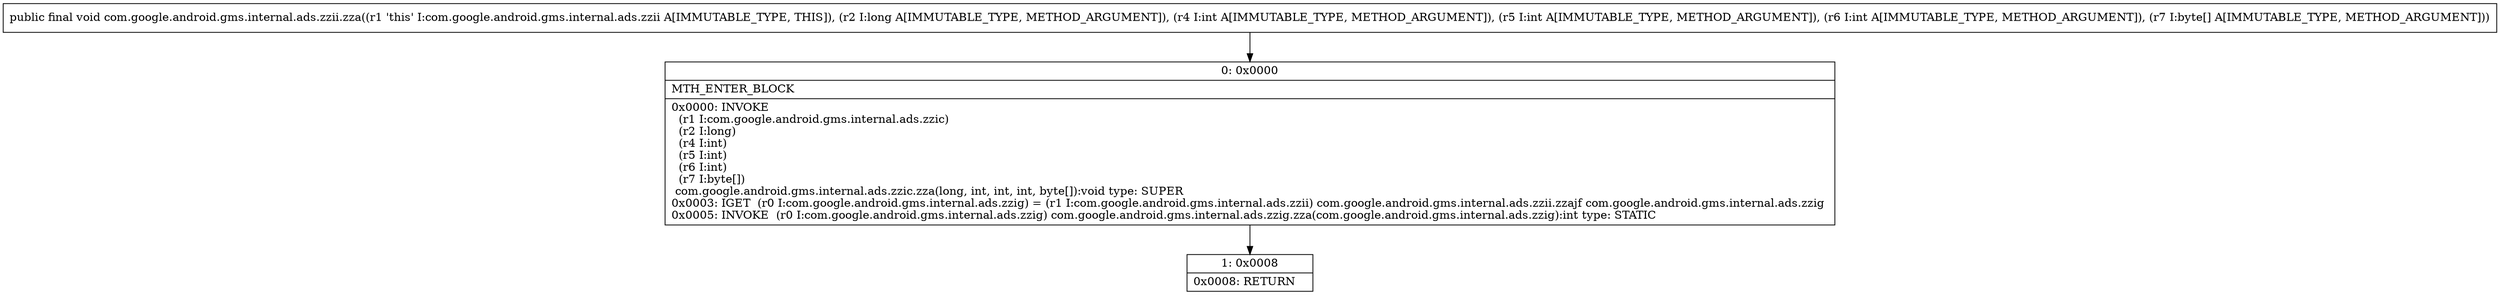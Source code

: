digraph "CFG forcom.google.android.gms.internal.ads.zzii.zza(JIII[B)V" {
Node_0 [shape=record,label="{0\:\ 0x0000|MTH_ENTER_BLOCK\l|0x0000: INVOKE  \l  (r1 I:com.google.android.gms.internal.ads.zzic)\l  (r2 I:long)\l  (r4 I:int)\l  (r5 I:int)\l  (r6 I:int)\l  (r7 I:byte[])\l com.google.android.gms.internal.ads.zzic.zza(long, int, int, int, byte[]):void type: SUPER \l0x0003: IGET  (r0 I:com.google.android.gms.internal.ads.zzig) = (r1 I:com.google.android.gms.internal.ads.zzii) com.google.android.gms.internal.ads.zzii.zzajf com.google.android.gms.internal.ads.zzig \l0x0005: INVOKE  (r0 I:com.google.android.gms.internal.ads.zzig) com.google.android.gms.internal.ads.zzig.zza(com.google.android.gms.internal.ads.zzig):int type: STATIC \l}"];
Node_1 [shape=record,label="{1\:\ 0x0008|0x0008: RETURN   \l}"];
MethodNode[shape=record,label="{public final void com.google.android.gms.internal.ads.zzii.zza((r1 'this' I:com.google.android.gms.internal.ads.zzii A[IMMUTABLE_TYPE, THIS]), (r2 I:long A[IMMUTABLE_TYPE, METHOD_ARGUMENT]), (r4 I:int A[IMMUTABLE_TYPE, METHOD_ARGUMENT]), (r5 I:int A[IMMUTABLE_TYPE, METHOD_ARGUMENT]), (r6 I:int A[IMMUTABLE_TYPE, METHOD_ARGUMENT]), (r7 I:byte[] A[IMMUTABLE_TYPE, METHOD_ARGUMENT])) }"];
MethodNode -> Node_0;
Node_0 -> Node_1;
}

